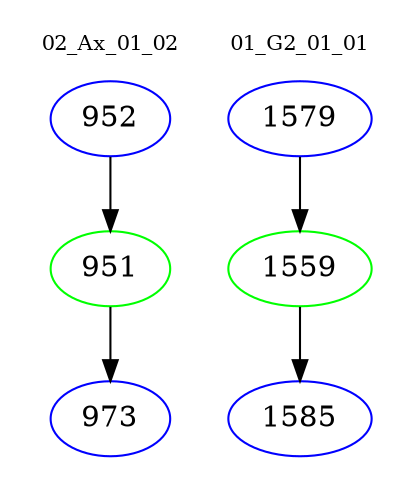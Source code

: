 digraph{
subgraph cluster_0 {
color = white
label = "02_Ax_01_02";
fontsize=10;
T0_952 [label="952", color="blue"]
T0_952 -> T0_951 [color="black"]
T0_951 [label="951", color="green"]
T0_951 -> T0_973 [color="black"]
T0_973 [label="973", color="blue"]
}
subgraph cluster_1 {
color = white
label = "01_G2_01_01";
fontsize=10;
T1_1579 [label="1579", color="blue"]
T1_1579 -> T1_1559 [color="black"]
T1_1559 [label="1559", color="green"]
T1_1559 -> T1_1585 [color="black"]
T1_1585 [label="1585", color="blue"]
}
}
